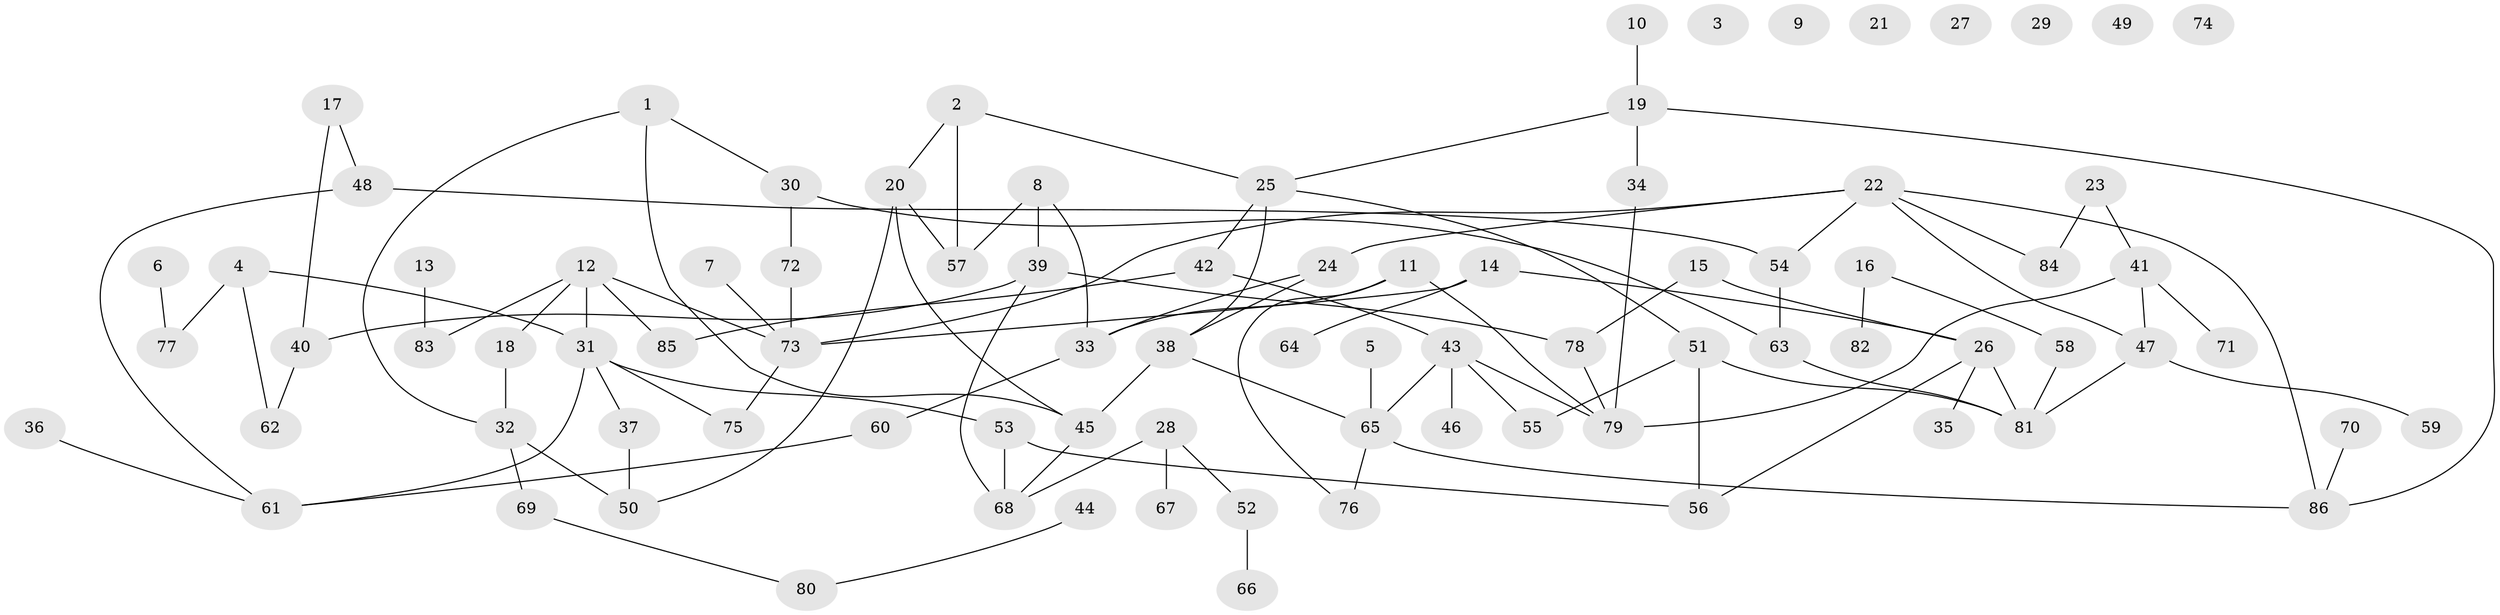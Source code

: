 // coarse degree distribution, {0: 0.13725490196078433, 1: 0.19607843137254902, 2: 0.19607843137254902, 4: 0.13725490196078433, 8: 0.0392156862745098, 5: 0.0784313725490196, 6: 0.058823529411764705, 3: 0.1568627450980392}
// Generated by graph-tools (version 1.1) at 2025/43/03/04/25 21:43:32]
// undirected, 86 vertices, 110 edges
graph export_dot {
graph [start="1"]
  node [color=gray90,style=filled];
  1;
  2;
  3;
  4;
  5;
  6;
  7;
  8;
  9;
  10;
  11;
  12;
  13;
  14;
  15;
  16;
  17;
  18;
  19;
  20;
  21;
  22;
  23;
  24;
  25;
  26;
  27;
  28;
  29;
  30;
  31;
  32;
  33;
  34;
  35;
  36;
  37;
  38;
  39;
  40;
  41;
  42;
  43;
  44;
  45;
  46;
  47;
  48;
  49;
  50;
  51;
  52;
  53;
  54;
  55;
  56;
  57;
  58;
  59;
  60;
  61;
  62;
  63;
  64;
  65;
  66;
  67;
  68;
  69;
  70;
  71;
  72;
  73;
  74;
  75;
  76;
  77;
  78;
  79;
  80;
  81;
  82;
  83;
  84;
  85;
  86;
  1 -- 30;
  1 -- 32;
  1 -- 45;
  2 -- 20;
  2 -- 25;
  2 -- 57;
  4 -- 31;
  4 -- 62;
  4 -- 77;
  5 -- 65;
  6 -- 77;
  7 -- 73;
  8 -- 33;
  8 -- 39;
  8 -- 57;
  10 -- 19;
  11 -- 33;
  11 -- 76;
  11 -- 79;
  12 -- 18;
  12 -- 31;
  12 -- 73;
  12 -- 83;
  12 -- 85;
  13 -- 83;
  14 -- 26;
  14 -- 64;
  14 -- 73;
  15 -- 26;
  15 -- 78;
  16 -- 58;
  16 -- 82;
  17 -- 40;
  17 -- 48;
  18 -- 32;
  19 -- 25;
  19 -- 34;
  19 -- 86;
  20 -- 45;
  20 -- 50;
  20 -- 57;
  22 -- 24;
  22 -- 47;
  22 -- 54;
  22 -- 73;
  22 -- 84;
  22 -- 86;
  23 -- 41;
  23 -- 84;
  24 -- 33;
  24 -- 38;
  25 -- 38;
  25 -- 42;
  25 -- 51;
  26 -- 35;
  26 -- 56;
  26 -- 81;
  28 -- 52;
  28 -- 67;
  28 -- 68;
  30 -- 63;
  30 -- 72;
  31 -- 37;
  31 -- 53;
  31 -- 61;
  31 -- 75;
  32 -- 50;
  32 -- 69;
  33 -- 60;
  34 -- 79;
  36 -- 61;
  37 -- 50;
  38 -- 45;
  38 -- 65;
  39 -- 40;
  39 -- 68;
  39 -- 78;
  40 -- 62;
  41 -- 47;
  41 -- 71;
  41 -- 79;
  42 -- 43;
  42 -- 85;
  43 -- 46;
  43 -- 55;
  43 -- 65;
  43 -- 79;
  44 -- 80;
  45 -- 68;
  47 -- 59;
  47 -- 81;
  48 -- 54;
  48 -- 61;
  51 -- 55;
  51 -- 56;
  51 -- 81;
  52 -- 66;
  53 -- 56;
  53 -- 68;
  54 -- 63;
  58 -- 81;
  60 -- 61;
  63 -- 81;
  65 -- 76;
  65 -- 86;
  69 -- 80;
  70 -- 86;
  72 -- 73;
  73 -- 75;
  78 -- 79;
}
